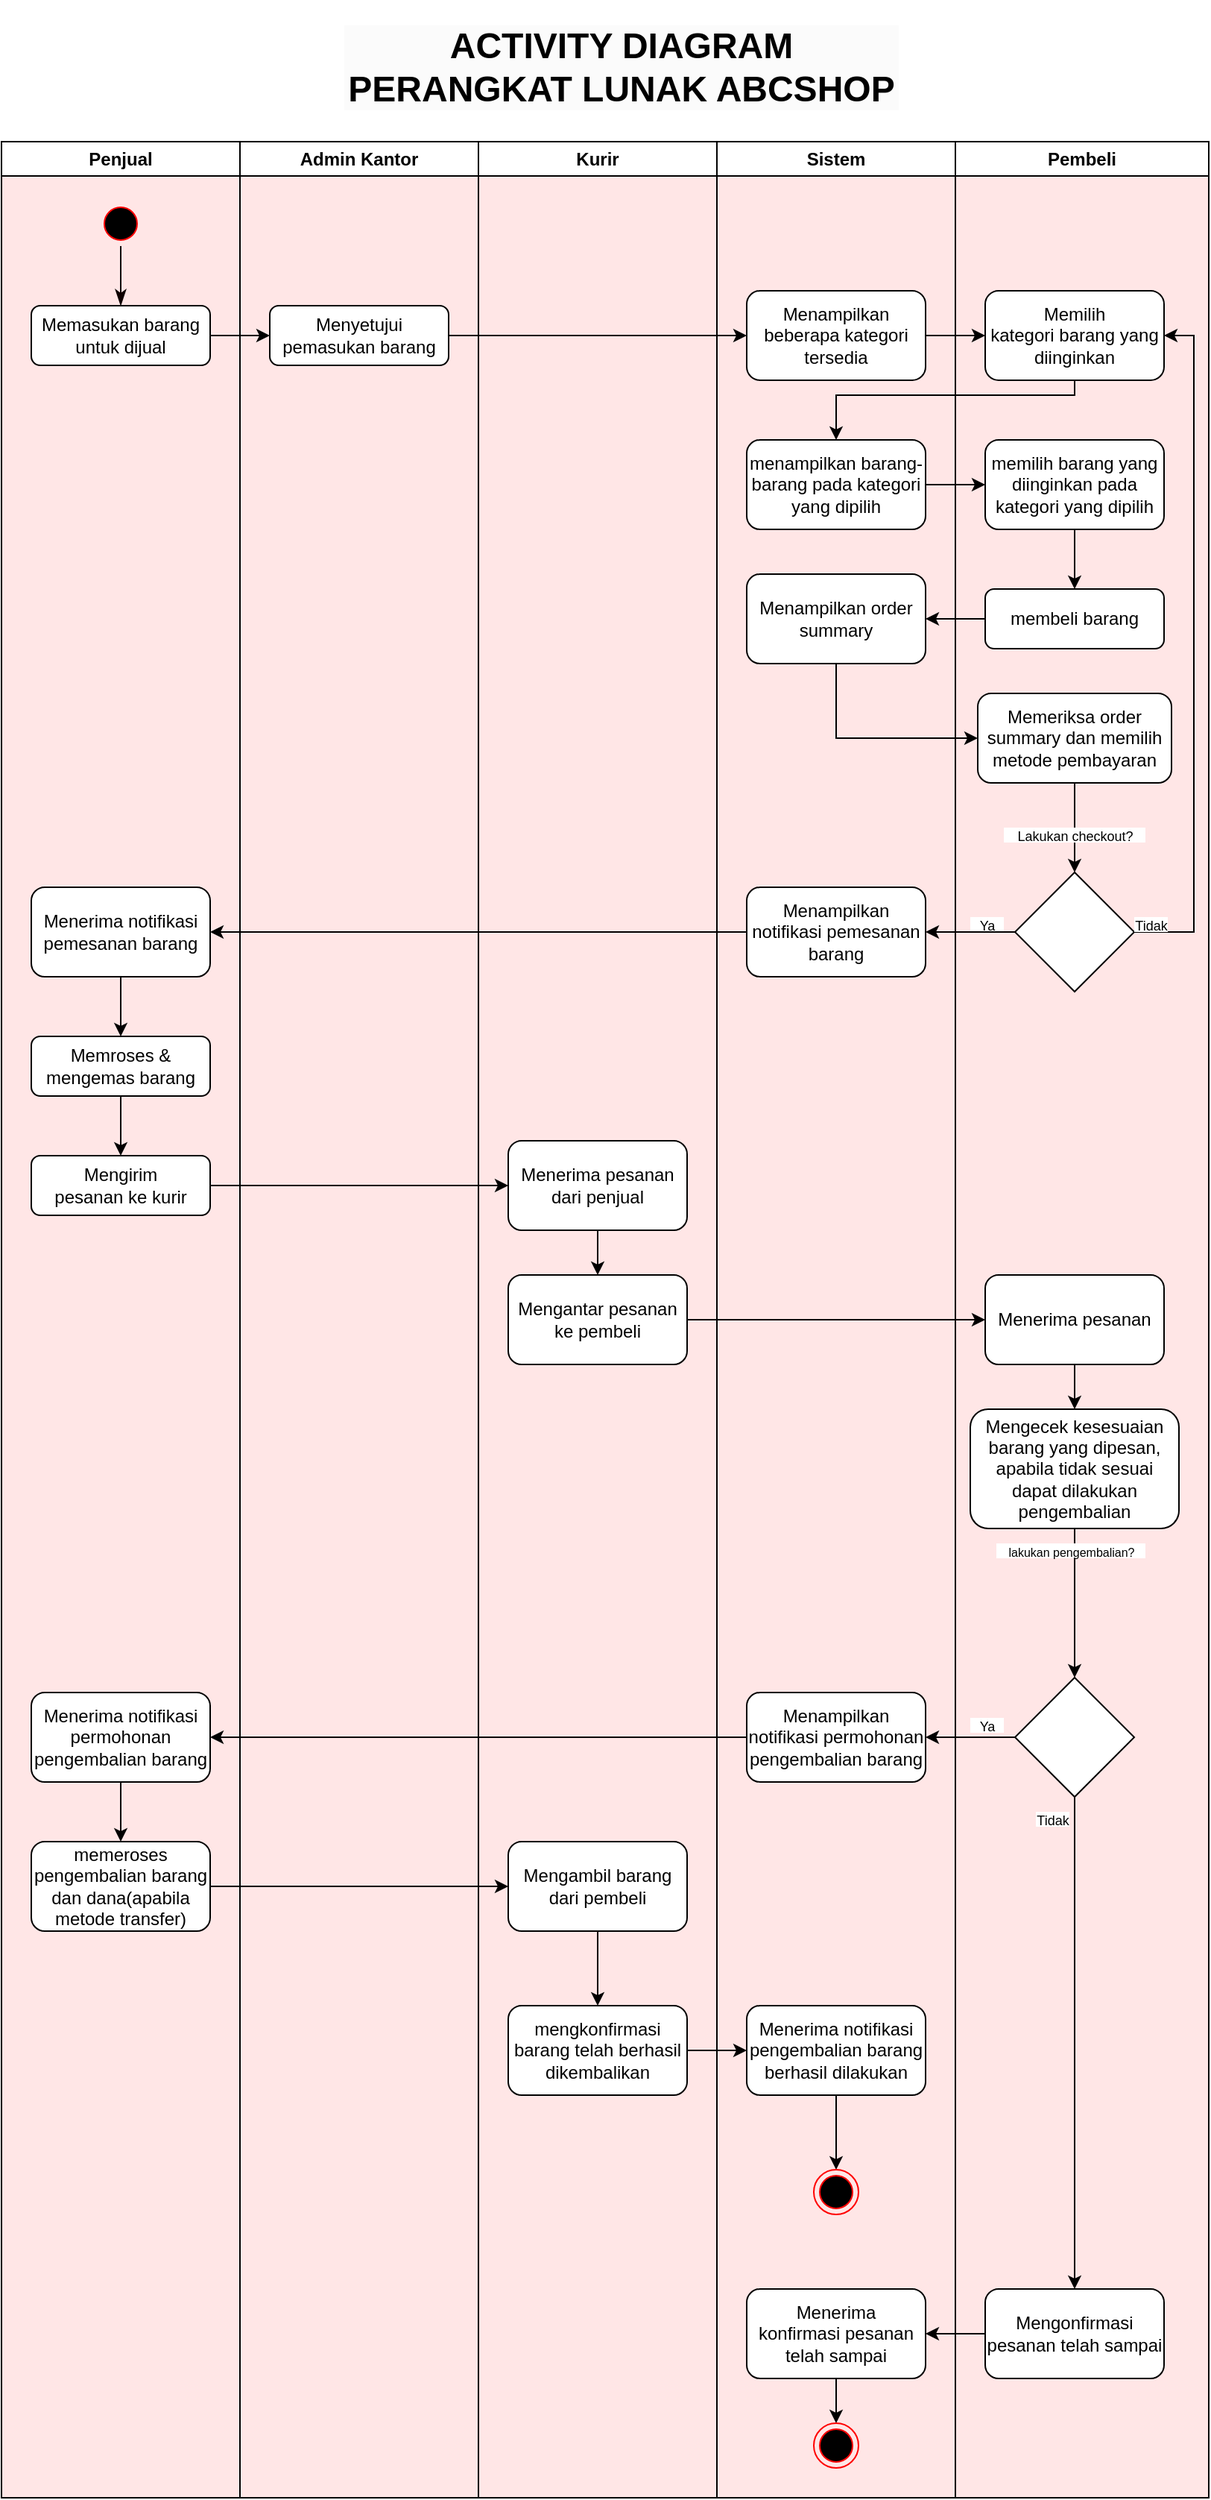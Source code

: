 <mxfile version="21.1.0" type="github">
  <diagram name="Page-1" id="DUJIO8SUm9X-BvUY9iKR">
    <mxGraphModel dx="1059" dy="1640" grid="1" gridSize="10" guides="1" tooltips="1" connect="1" arrows="1" fold="1" page="1" pageScale="1" pageWidth="850" pageHeight="1100" math="0" shadow="0">
      <root>
        <mxCell id="0" />
        <mxCell id="1" parent="0" />
        <mxCell id="K_L8SOgBMeMEV-2wpKoU-1" value="&lt;h1 style=&quot;border-color: var(--border-color); color: rgb(0, 0, 0); font-variant-ligatures: normal; font-variant-caps: normal; letter-spacing: normal; orphans: 2; text-align: center; text-indent: 0px; text-transform: none; widows: 2; word-spacing: 0px; -webkit-text-stroke-width: 0px; background-color: rgb(251, 251, 251);&quot;&gt;&lt;span style=&quot;border-color: var(--border-color);&quot;&gt;ACTIVITY DIAGRAM PERANGKAT LUNAK ABCSHOP&lt;/span&gt;&lt;/h1&gt;" style="text;whiteSpace=wrap;html=1;fontStyle=1;fontFamily=Helvetica;spacing=0;verticalAlign=middle;" vertex="1" parent="1">
          <mxGeometry x="260" width="370" height="80" as="geometry" />
        </mxCell>
        <mxCell id="K_L8SOgBMeMEV-2wpKoU-2" value="Penjual" style="swimlane;whiteSpace=wrap;html=1;startSize=23;swimlaneFillColor=#FFE6E6;" vertex="1" parent="1">
          <mxGeometry x="30" y="90" width="160" height="1580" as="geometry" />
        </mxCell>
        <mxCell id="K_L8SOgBMeMEV-2wpKoU-9" value="" style="ellipse;html=1;shape=startState;fillColor=#000000;strokeColor=#ff0000;" vertex="1" parent="K_L8SOgBMeMEV-2wpKoU-2">
          <mxGeometry x="65" y="40" width="30" height="30" as="geometry" />
        </mxCell>
        <mxCell id="K_L8SOgBMeMEV-2wpKoU-11" value="Memasukan barang&lt;br style=&quot;border-color: var(--border-color);&quot;&gt;untuk dijual" style="rounded=1;whiteSpace=wrap;html=1;" vertex="1" parent="K_L8SOgBMeMEV-2wpKoU-2">
          <mxGeometry x="20" y="110" width="120" height="40" as="geometry" />
        </mxCell>
        <mxCell id="K_L8SOgBMeMEV-2wpKoU-10" value="" style="edgeStyle=orthogonalEdgeStyle;html=1;verticalAlign=bottom;endArrow=classicThin;endSize=8;strokeColor=#0F0000;rounded=0;endFill=1;" edge="1" source="K_L8SOgBMeMEV-2wpKoU-9" parent="K_L8SOgBMeMEV-2wpKoU-2" target="K_L8SOgBMeMEV-2wpKoU-11">
          <mxGeometry relative="1" as="geometry">
            <mxPoint x="80" y="110" as="targetPoint" />
          </mxGeometry>
        </mxCell>
        <mxCell id="K_L8SOgBMeMEV-2wpKoU-44" value="" style="edgeStyle=orthogonalEdgeStyle;rounded=0;orthogonalLoop=1;jettySize=auto;html=1;" edge="1" parent="K_L8SOgBMeMEV-2wpKoU-2" source="K_L8SOgBMeMEV-2wpKoU-40" target="K_L8SOgBMeMEV-2wpKoU-42">
          <mxGeometry relative="1" as="geometry" />
        </mxCell>
        <mxCell id="K_L8SOgBMeMEV-2wpKoU-40" value="Menerima notifikasi pemesanan barang" style="rounded=1;whiteSpace=wrap;html=1;" vertex="1" parent="K_L8SOgBMeMEV-2wpKoU-2">
          <mxGeometry x="20" y="500" width="120" height="60" as="geometry" />
        </mxCell>
        <mxCell id="K_L8SOgBMeMEV-2wpKoU-45" value="" style="edgeStyle=orthogonalEdgeStyle;rounded=0;orthogonalLoop=1;jettySize=auto;html=1;" edge="1" parent="K_L8SOgBMeMEV-2wpKoU-2" source="K_L8SOgBMeMEV-2wpKoU-42" target="K_L8SOgBMeMEV-2wpKoU-43">
          <mxGeometry relative="1" as="geometry" />
        </mxCell>
        <mxCell id="K_L8SOgBMeMEV-2wpKoU-42" value="Memroses &amp;amp; mengemas barang" style="rounded=1;whiteSpace=wrap;html=1;" vertex="1" parent="K_L8SOgBMeMEV-2wpKoU-2">
          <mxGeometry x="20" y="600" width="120" height="40" as="geometry" />
        </mxCell>
        <mxCell id="K_L8SOgBMeMEV-2wpKoU-43" value="Mengirim &lt;br&gt;pesanan ke kurir" style="rounded=1;whiteSpace=wrap;html=1;" vertex="1" parent="K_L8SOgBMeMEV-2wpKoU-2">
          <mxGeometry x="20" y="680" width="120" height="40" as="geometry" />
        </mxCell>
        <mxCell id="K_L8SOgBMeMEV-2wpKoU-81" value="" style="edgeStyle=orthogonalEdgeStyle;rounded=0;orthogonalLoop=1;jettySize=auto;html=1;" edge="1" parent="K_L8SOgBMeMEV-2wpKoU-2" source="K_L8SOgBMeMEV-2wpKoU-72" target="K_L8SOgBMeMEV-2wpKoU-80">
          <mxGeometry relative="1" as="geometry" />
        </mxCell>
        <mxCell id="K_L8SOgBMeMEV-2wpKoU-72" value="Menerima notifikasi permohonan pengembalian barang" style="rounded=1;whiteSpace=wrap;html=1;" vertex="1" parent="K_L8SOgBMeMEV-2wpKoU-2">
          <mxGeometry x="20" y="1040" width="120" height="60" as="geometry" />
        </mxCell>
        <mxCell id="K_L8SOgBMeMEV-2wpKoU-80" value="memeroses pengembalian barang dan dana(apabila metode transfer)" style="rounded=1;whiteSpace=wrap;html=1;" vertex="1" parent="K_L8SOgBMeMEV-2wpKoU-2">
          <mxGeometry x="20" y="1140" width="120" height="60" as="geometry" />
        </mxCell>
        <mxCell id="K_L8SOgBMeMEV-2wpKoU-5" value="Admin Kantor" style="swimlane;whiteSpace=wrap;html=1;swimlaneFillColor=#ffe6e6;" vertex="1" parent="1">
          <mxGeometry x="190" y="90" width="160" height="1580" as="geometry" />
        </mxCell>
        <mxCell id="K_L8SOgBMeMEV-2wpKoU-12" value="Menyetujui pemasukan barang" style="rounded=1;whiteSpace=wrap;html=1;" vertex="1" parent="K_L8SOgBMeMEV-2wpKoU-5">
          <mxGeometry x="20" y="110" width="120" height="40" as="geometry" />
        </mxCell>
        <mxCell id="K_L8SOgBMeMEV-2wpKoU-6" value="Kurir" style="swimlane;whiteSpace=wrap;html=1;swimlaneFillColor=#ffe6e6;" vertex="1" parent="1">
          <mxGeometry x="350" y="90" width="160" height="1580" as="geometry" />
        </mxCell>
        <mxCell id="K_L8SOgBMeMEV-2wpKoU-49" value="" style="edgeStyle=orthogonalEdgeStyle;rounded=0;orthogonalLoop=1;jettySize=auto;html=1;" edge="1" parent="K_L8SOgBMeMEV-2wpKoU-6" source="K_L8SOgBMeMEV-2wpKoU-46" target="K_L8SOgBMeMEV-2wpKoU-48">
          <mxGeometry relative="1" as="geometry" />
        </mxCell>
        <mxCell id="K_L8SOgBMeMEV-2wpKoU-46" value="Menerima pesanan dari penjual" style="rounded=1;whiteSpace=wrap;html=1;" vertex="1" parent="K_L8SOgBMeMEV-2wpKoU-6">
          <mxGeometry x="20" y="670" width="120" height="60" as="geometry" />
        </mxCell>
        <mxCell id="K_L8SOgBMeMEV-2wpKoU-48" value="Mengantar pesanan ke pembeli" style="rounded=1;whiteSpace=wrap;html=1;" vertex="1" parent="K_L8SOgBMeMEV-2wpKoU-6">
          <mxGeometry x="20" y="760" width="120" height="60" as="geometry" />
        </mxCell>
        <mxCell id="K_L8SOgBMeMEV-2wpKoU-87" value="" style="edgeStyle=orthogonalEdgeStyle;rounded=0;orthogonalLoop=1;jettySize=auto;html=1;" edge="1" parent="K_L8SOgBMeMEV-2wpKoU-6" source="K_L8SOgBMeMEV-2wpKoU-82" target="K_L8SOgBMeMEV-2wpKoU-86">
          <mxGeometry relative="1" as="geometry" />
        </mxCell>
        <mxCell id="K_L8SOgBMeMEV-2wpKoU-82" value="Mengambil barang dari pembeli" style="rounded=1;whiteSpace=wrap;html=1;" vertex="1" parent="K_L8SOgBMeMEV-2wpKoU-6">
          <mxGeometry x="20" y="1140" width="120" height="60" as="geometry" />
        </mxCell>
        <mxCell id="K_L8SOgBMeMEV-2wpKoU-86" value="mengkonfirmasi barang telah berhasil dikembalikan" style="rounded=1;whiteSpace=wrap;html=1;" vertex="1" parent="K_L8SOgBMeMEV-2wpKoU-6">
          <mxGeometry x="20" y="1250" width="120" height="60" as="geometry" />
        </mxCell>
        <mxCell id="K_L8SOgBMeMEV-2wpKoU-7" value="Sistem" style="swimlane;whiteSpace=wrap;html=1;swimlaneFillColor=#ffe6e6;" vertex="1" parent="1">
          <mxGeometry x="510" y="90" width="160" height="1580" as="geometry" />
        </mxCell>
        <mxCell id="K_L8SOgBMeMEV-2wpKoU-14" value="Menampilkan beberapa kategori tersedia" style="rounded=1;whiteSpace=wrap;html=1;" vertex="1" parent="K_L8SOgBMeMEV-2wpKoU-7">
          <mxGeometry x="20" y="100" width="120" height="60" as="geometry" />
        </mxCell>
        <mxCell id="K_L8SOgBMeMEV-2wpKoU-20" value="menampilkan barang-barang pada kategori yang dipilih" style="rounded=1;whiteSpace=wrap;html=1;" vertex="1" parent="K_L8SOgBMeMEV-2wpKoU-7">
          <mxGeometry x="20" y="200" width="120" height="60" as="geometry" />
        </mxCell>
        <mxCell id="K_L8SOgBMeMEV-2wpKoU-25" value="Menampilkan order summary" style="rounded=1;whiteSpace=wrap;html=1;" vertex="1" parent="K_L8SOgBMeMEV-2wpKoU-7">
          <mxGeometry x="20" y="290" width="120" height="60" as="geometry" />
        </mxCell>
        <mxCell id="K_L8SOgBMeMEV-2wpKoU-33" value="Menampilkan notifikasi pemesanan barang" style="rounded=1;whiteSpace=wrap;html=1;" vertex="1" parent="K_L8SOgBMeMEV-2wpKoU-7">
          <mxGeometry x="20" y="500" width="120" height="60" as="geometry" />
        </mxCell>
        <mxCell id="K_L8SOgBMeMEV-2wpKoU-95" value="" style="edgeStyle=orthogonalEdgeStyle;rounded=0;orthogonalLoop=1;jettySize=auto;html=1;" edge="1" parent="K_L8SOgBMeMEV-2wpKoU-7" source="K_L8SOgBMeMEV-2wpKoU-63" target="K_L8SOgBMeMEV-2wpKoU-93">
          <mxGeometry relative="1" as="geometry" />
        </mxCell>
        <mxCell id="K_L8SOgBMeMEV-2wpKoU-63" value="Menerima &lt;br&gt;konfirmasi pesanan telah sampai" style="rounded=1;whiteSpace=wrap;html=1;" vertex="1" parent="K_L8SOgBMeMEV-2wpKoU-7">
          <mxGeometry x="20" y="1440" width="120" height="60" as="geometry" />
        </mxCell>
        <mxCell id="K_L8SOgBMeMEV-2wpKoU-73" value="Menampilkan notifikasi permohonan pengembalian barang" style="rounded=1;whiteSpace=wrap;html=1;" vertex="1" parent="K_L8SOgBMeMEV-2wpKoU-7">
          <mxGeometry x="20" y="1040" width="120" height="60" as="geometry" />
        </mxCell>
        <mxCell id="K_L8SOgBMeMEV-2wpKoU-94" value="" style="edgeStyle=orthogonalEdgeStyle;rounded=0;orthogonalLoop=1;jettySize=auto;html=1;" edge="1" parent="K_L8SOgBMeMEV-2wpKoU-7" source="K_L8SOgBMeMEV-2wpKoU-84" target="K_L8SOgBMeMEV-2wpKoU-92">
          <mxGeometry relative="1" as="geometry" />
        </mxCell>
        <mxCell id="K_L8SOgBMeMEV-2wpKoU-84" value="Menerima notifikasi pengembalian barang berhasil dilakukan" style="whiteSpace=wrap;html=1;rounded=1;" vertex="1" parent="K_L8SOgBMeMEV-2wpKoU-7">
          <mxGeometry x="20" y="1250" width="120" height="60" as="geometry" />
        </mxCell>
        <mxCell id="K_L8SOgBMeMEV-2wpKoU-92" value="" style="ellipse;html=1;shape=endState;fillColor=#000000;strokeColor=#ff0000;" vertex="1" parent="K_L8SOgBMeMEV-2wpKoU-7">
          <mxGeometry x="65" y="1360" width="30" height="30" as="geometry" />
        </mxCell>
        <mxCell id="K_L8SOgBMeMEV-2wpKoU-93" value="" style="ellipse;html=1;shape=endState;fillColor=#000000;strokeColor=#ff0000;" vertex="1" parent="K_L8SOgBMeMEV-2wpKoU-7">
          <mxGeometry x="65" y="1530" width="30" height="30" as="geometry" />
        </mxCell>
        <mxCell id="K_L8SOgBMeMEV-2wpKoU-8" value="Pembeli" style="swimlane;whiteSpace=wrap;html=1;swimlaneFillColor=#ffe6e6;" vertex="1" parent="1">
          <mxGeometry x="670" y="90" width="170" height="1580" as="geometry" />
        </mxCell>
        <mxCell id="K_L8SOgBMeMEV-2wpKoU-18" value="Memilih&lt;br style=&quot;border-color: var(--border-color);&quot;&gt;kategori barang yang diinginkan" style="rounded=1;whiteSpace=wrap;html=1;" vertex="1" parent="K_L8SOgBMeMEV-2wpKoU-8">
          <mxGeometry x="20" y="100" width="120" height="60" as="geometry" />
        </mxCell>
        <mxCell id="K_L8SOgBMeMEV-2wpKoU-26" value="" style="edgeStyle=orthogonalEdgeStyle;rounded=0;orthogonalLoop=1;jettySize=auto;html=1;" edge="1" parent="K_L8SOgBMeMEV-2wpKoU-8" source="K_L8SOgBMeMEV-2wpKoU-22" target="K_L8SOgBMeMEV-2wpKoU-24">
          <mxGeometry relative="1" as="geometry" />
        </mxCell>
        <mxCell id="K_L8SOgBMeMEV-2wpKoU-22" value="memilih barang yang diinginkan pada kategori yang dipilih" style="rounded=1;whiteSpace=wrap;html=1;" vertex="1" parent="K_L8SOgBMeMEV-2wpKoU-8">
          <mxGeometry x="20" y="200" width="120" height="60" as="geometry" />
        </mxCell>
        <mxCell id="K_L8SOgBMeMEV-2wpKoU-24" value="membeli barang" style="rounded=1;whiteSpace=wrap;html=1;" vertex="1" parent="K_L8SOgBMeMEV-2wpKoU-8">
          <mxGeometry x="20" y="300" width="120" height="40" as="geometry" />
        </mxCell>
        <mxCell id="K_L8SOgBMeMEV-2wpKoU-31" style="edgeStyle=orthogonalEdgeStyle;rounded=0;orthogonalLoop=1;jettySize=auto;html=1;entryX=0.5;entryY=0;entryDx=0;entryDy=0;" edge="1" parent="K_L8SOgBMeMEV-2wpKoU-8" source="K_L8SOgBMeMEV-2wpKoU-28" target="K_L8SOgBMeMEV-2wpKoU-30">
          <mxGeometry relative="1" as="geometry" />
        </mxCell>
        <mxCell id="K_L8SOgBMeMEV-2wpKoU-28" value="Memeriksa order summary dan memilih metode pembayaran" style="rounded=1;whiteSpace=wrap;html=1;" vertex="1" parent="K_L8SOgBMeMEV-2wpKoU-8">
          <mxGeometry x="15" y="370" width="130" height="60" as="geometry" />
        </mxCell>
        <mxCell id="K_L8SOgBMeMEV-2wpKoU-54" style="edgeStyle=orthogonalEdgeStyle;rounded=0;orthogonalLoop=1;jettySize=auto;html=1;entryX=1;entryY=0.5;entryDx=0;entryDy=0;" edge="1" parent="K_L8SOgBMeMEV-2wpKoU-8" source="K_L8SOgBMeMEV-2wpKoU-30" target="K_L8SOgBMeMEV-2wpKoU-18">
          <mxGeometry relative="1" as="geometry">
            <Array as="points">
              <mxPoint x="160" y="530" />
              <mxPoint x="160" y="130" />
            </Array>
          </mxGeometry>
        </mxCell>
        <mxCell id="K_L8SOgBMeMEV-2wpKoU-30" value="" style="rhombus;whiteSpace=wrap;html=1;" vertex="1" parent="K_L8SOgBMeMEV-2wpKoU-8">
          <mxGeometry x="40" y="490" width="80" height="80" as="geometry" />
        </mxCell>
        <mxCell id="K_L8SOgBMeMEV-2wpKoU-32" value="&lt;font style=&quot;font-size: 9px;&quot;&gt;Lakukan checkout?&lt;/font&gt;" style="text;html=1;strokeColor=none;fillColor=default;align=center;verticalAlign=middle;whiteSpace=wrap;rounded=0;" vertex="1" parent="K_L8SOgBMeMEV-2wpKoU-8">
          <mxGeometry x="32.5" y="460" width="95" height="10" as="geometry" />
        </mxCell>
        <mxCell id="K_L8SOgBMeMEV-2wpKoU-35" value="&lt;font style=&quot;font-size: 9px;&quot;&gt;Ya&lt;/font&gt;" style="text;html=1;strokeColor=none;fillColor=default;align=center;verticalAlign=middle;whiteSpace=wrap;rounded=0;" vertex="1" parent="K_L8SOgBMeMEV-2wpKoU-8">
          <mxGeometry x="10" y="520" width="22.5" height="10" as="geometry" />
        </mxCell>
        <mxCell id="K_L8SOgBMeMEV-2wpKoU-53" value="" style="edgeStyle=orthogonalEdgeStyle;rounded=0;orthogonalLoop=1;jettySize=auto;html=1;" edge="1" parent="K_L8SOgBMeMEV-2wpKoU-8" source="K_L8SOgBMeMEV-2wpKoU-50" target="K_L8SOgBMeMEV-2wpKoU-52">
          <mxGeometry relative="1" as="geometry" />
        </mxCell>
        <mxCell id="K_L8SOgBMeMEV-2wpKoU-50" value="Menerima pesanan" style="rounded=1;whiteSpace=wrap;html=1;" vertex="1" parent="K_L8SOgBMeMEV-2wpKoU-8">
          <mxGeometry x="20" y="760" width="120" height="60" as="geometry" />
        </mxCell>
        <mxCell id="K_L8SOgBMeMEV-2wpKoU-60" value="" style="edgeStyle=orthogonalEdgeStyle;rounded=0;orthogonalLoop=1;jettySize=auto;html=1;" edge="1" parent="K_L8SOgBMeMEV-2wpKoU-8" source="K_L8SOgBMeMEV-2wpKoU-52" target="K_L8SOgBMeMEV-2wpKoU-56">
          <mxGeometry relative="1" as="geometry" />
        </mxCell>
        <mxCell id="K_L8SOgBMeMEV-2wpKoU-52" value="Mengecek kesesuaian barang yang dipesan, apabila tidak sesuai dapat dilakukan pengembalian" style="rounded=1;whiteSpace=wrap;html=1;" vertex="1" parent="K_L8SOgBMeMEV-2wpKoU-8">
          <mxGeometry x="10" y="850" width="140" height="80" as="geometry" />
        </mxCell>
        <mxCell id="K_L8SOgBMeMEV-2wpKoU-55" value="&lt;font style=&quot;font-size: 9px;&quot;&gt;Tidak&lt;/font&gt;" style="text;html=1;strokeColor=none;fillColor=default;align=center;verticalAlign=middle;whiteSpace=wrap;rounded=0;" vertex="1" parent="K_L8SOgBMeMEV-2wpKoU-8">
          <mxGeometry x="120" y="520" width="22.5" height="10" as="geometry" />
        </mxCell>
        <mxCell id="K_L8SOgBMeMEV-2wpKoU-62" value="" style="edgeStyle=orthogonalEdgeStyle;rounded=0;orthogonalLoop=1;jettySize=auto;html=1;" edge="1" parent="K_L8SOgBMeMEV-2wpKoU-8" source="K_L8SOgBMeMEV-2wpKoU-56" target="K_L8SOgBMeMEV-2wpKoU-61">
          <mxGeometry relative="1" as="geometry" />
        </mxCell>
        <mxCell id="K_L8SOgBMeMEV-2wpKoU-56" value="" style="rhombus;whiteSpace=wrap;html=1;" vertex="1" parent="K_L8SOgBMeMEV-2wpKoU-8">
          <mxGeometry x="40" y="1030" width="80" height="80" as="geometry" />
        </mxCell>
        <mxCell id="K_L8SOgBMeMEV-2wpKoU-58" value="&lt;font style=&quot;font-size: 8px;&quot;&gt;lakukan pengembalian?&lt;/font&gt;" style="text;html=1;strokeColor=none;fillColor=default;align=center;verticalAlign=middle;whiteSpace=wrap;rounded=0;" vertex="1" parent="K_L8SOgBMeMEV-2wpKoU-8">
          <mxGeometry x="27.5" y="940" width="100" height="10" as="geometry" />
        </mxCell>
        <mxCell id="K_L8SOgBMeMEV-2wpKoU-61" value="Mengonfirmasi pesanan telah sampai" style="rounded=1;whiteSpace=wrap;html=1;" vertex="1" parent="K_L8SOgBMeMEV-2wpKoU-8">
          <mxGeometry x="20" y="1440" width="120" height="60" as="geometry" />
        </mxCell>
        <mxCell id="K_L8SOgBMeMEV-2wpKoU-75" value="&lt;font style=&quot;font-size: 9px;&quot;&gt;Ya&lt;/font&gt;" style="text;html=1;strokeColor=none;fillColor=default;align=center;verticalAlign=middle;whiteSpace=wrap;rounded=0;" vertex="1" parent="K_L8SOgBMeMEV-2wpKoU-8">
          <mxGeometry x="10" y="1057" width="22.5" height="10" as="geometry" />
        </mxCell>
        <mxCell id="K_L8SOgBMeMEV-2wpKoU-76" value="&lt;font style=&quot;font-size: 9px;&quot;&gt;Tidak&lt;/font&gt;" style="text;html=1;strokeColor=none;fillColor=default;align=center;verticalAlign=middle;whiteSpace=wrap;rounded=0;" vertex="1" parent="K_L8SOgBMeMEV-2wpKoU-8">
          <mxGeometry x="54" y="1120" width="22.5" height="10" as="geometry" />
        </mxCell>
        <mxCell id="K_L8SOgBMeMEV-2wpKoU-13" value="" style="edgeStyle=orthogonalEdgeStyle;rounded=0;orthogonalLoop=1;jettySize=auto;html=1;" edge="1" parent="1" source="K_L8SOgBMeMEV-2wpKoU-11" target="K_L8SOgBMeMEV-2wpKoU-12">
          <mxGeometry relative="1" as="geometry" />
        </mxCell>
        <mxCell id="K_L8SOgBMeMEV-2wpKoU-17" style="edgeStyle=orthogonalEdgeStyle;rounded=0;orthogonalLoop=1;jettySize=auto;html=1;" edge="1" parent="1" source="K_L8SOgBMeMEV-2wpKoU-12" target="K_L8SOgBMeMEV-2wpKoU-14">
          <mxGeometry relative="1" as="geometry" />
        </mxCell>
        <mxCell id="K_L8SOgBMeMEV-2wpKoU-19" style="edgeStyle=orthogonalEdgeStyle;rounded=0;orthogonalLoop=1;jettySize=auto;html=1;" edge="1" parent="1" source="K_L8SOgBMeMEV-2wpKoU-14" target="K_L8SOgBMeMEV-2wpKoU-18">
          <mxGeometry relative="1" as="geometry" />
        </mxCell>
        <mxCell id="K_L8SOgBMeMEV-2wpKoU-23" style="edgeStyle=orthogonalEdgeStyle;rounded=0;orthogonalLoop=1;jettySize=auto;html=1;entryX=0;entryY=0.5;entryDx=0;entryDy=0;" edge="1" parent="1" source="K_L8SOgBMeMEV-2wpKoU-20" target="K_L8SOgBMeMEV-2wpKoU-22">
          <mxGeometry relative="1" as="geometry" />
        </mxCell>
        <mxCell id="K_L8SOgBMeMEV-2wpKoU-27" value="" style="edgeStyle=orthogonalEdgeStyle;rounded=0;orthogonalLoop=1;jettySize=auto;html=1;" edge="1" parent="1" source="K_L8SOgBMeMEV-2wpKoU-24" target="K_L8SOgBMeMEV-2wpKoU-25">
          <mxGeometry relative="1" as="geometry" />
        </mxCell>
        <mxCell id="K_L8SOgBMeMEV-2wpKoU-38" value="" style="edgeStyle=orthogonalEdgeStyle;rounded=0;orthogonalLoop=1;jettySize=auto;html=1;" edge="1" parent="1" source="K_L8SOgBMeMEV-2wpKoU-30" target="K_L8SOgBMeMEV-2wpKoU-33">
          <mxGeometry relative="1" as="geometry" />
        </mxCell>
        <mxCell id="K_L8SOgBMeMEV-2wpKoU-41" style="edgeStyle=orthogonalEdgeStyle;rounded=0;orthogonalLoop=1;jettySize=auto;html=1;entryX=1;entryY=0.5;entryDx=0;entryDy=0;" edge="1" parent="1" source="K_L8SOgBMeMEV-2wpKoU-33" target="K_L8SOgBMeMEV-2wpKoU-40">
          <mxGeometry relative="1" as="geometry" />
        </mxCell>
        <mxCell id="K_L8SOgBMeMEV-2wpKoU-47" style="edgeStyle=orthogonalEdgeStyle;rounded=0;orthogonalLoop=1;jettySize=auto;html=1;entryX=0;entryY=0.5;entryDx=0;entryDy=0;" edge="1" parent="1" source="K_L8SOgBMeMEV-2wpKoU-43" target="K_L8SOgBMeMEV-2wpKoU-46">
          <mxGeometry relative="1" as="geometry" />
        </mxCell>
        <mxCell id="K_L8SOgBMeMEV-2wpKoU-51" style="edgeStyle=orthogonalEdgeStyle;rounded=0;orthogonalLoop=1;jettySize=auto;html=1;entryX=0;entryY=0.5;entryDx=0;entryDy=0;" edge="1" parent="1" source="K_L8SOgBMeMEV-2wpKoU-48" target="K_L8SOgBMeMEV-2wpKoU-50">
          <mxGeometry relative="1" as="geometry" />
        </mxCell>
        <mxCell id="K_L8SOgBMeMEV-2wpKoU-67" value="" style="edgeStyle=orthogonalEdgeStyle;rounded=0;orthogonalLoop=1;jettySize=auto;html=1;entryX=0.5;entryY=0;entryDx=0;entryDy=0;" edge="1" parent="1" source="K_L8SOgBMeMEV-2wpKoU-18" target="K_L8SOgBMeMEV-2wpKoU-20">
          <mxGeometry relative="1" as="geometry">
            <Array as="points">
              <mxPoint x="750" y="260" />
              <mxPoint x="590" y="260" />
            </Array>
          </mxGeometry>
        </mxCell>
        <mxCell id="K_L8SOgBMeMEV-2wpKoU-68" style="edgeStyle=orthogonalEdgeStyle;rounded=0;orthogonalLoop=1;jettySize=auto;html=1;entryX=0;entryY=0.5;entryDx=0;entryDy=0;exitX=0.5;exitY=1;exitDx=0;exitDy=0;" edge="1" parent="1" source="K_L8SOgBMeMEV-2wpKoU-25" target="K_L8SOgBMeMEV-2wpKoU-28">
          <mxGeometry relative="1" as="geometry">
            <mxPoint x="630.0" y="510" as="targetPoint" />
          </mxGeometry>
        </mxCell>
        <mxCell id="K_L8SOgBMeMEV-2wpKoU-70" value="" style="edgeStyle=orthogonalEdgeStyle;rounded=0;orthogonalLoop=1;jettySize=auto;html=1;" edge="1" parent="1" source="K_L8SOgBMeMEV-2wpKoU-61" target="K_L8SOgBMeMEV-2wpKoU-63">
          <mxGeometry relative="1" as="geometry" />
        </mxCell>
        <mxCell id="K_L8SOgBMeMEV-2wpKoU-74" value="" style="edgeStyle=orthogonalEdgeStyle;rounded=0;orthogonalLoop=1;jettySize=auto;html=1;" edge="1" parent="1" source="K_L8SOgBMeMEV-2wpKoU-56" target="K_L8SOgBMeMEV-2wpKoU-73">
          <mxGeometry relative="1" as="geometry" />
        </mxCell>
        <mxCell id="K_L8SOgBMeMEV-2wpKoU-79" style="edgeStyle=orthogonalEdgeStyle;rounded=0;orthogonalLoop=1;jettySize=auto;html=1;entryX=1;entryY=0.5;entryDx=0;entryDy=0;" edge="1" parent="1" source="K_L8SOgBMeMEV-2wpKoU-73" target="K_L8SOgBMeMEV-2wpKoU-72">
          <mxGeometry relative="1" as="geometry" />
        </mxCell>
        <mxCell id="K_L8SOgBMeMEV-2wpKoU-83" style="edgeStyle=orthogonalEdgeStyle;rounded=0;orthogonalLoop=1;jettySize=auto;html=1;" edge="1" parent="1" source="K_L8SOgBMeMEV-2wpKoU-80" target="K_L8SOgBMeMEV-2wpKoU-82">
          <mxGeometry relative="1" as="geometry" />
        </mxCell>
        <mxCell id="K_L8SOgBMeMEV-2wpKoU-90" value="" style="edgeStyle=orthogonalEdgeStyle;rounded=0;orthogonalLoop=1;jettySize=auto;html=1;" edge="1" parent="1" source="K_L8SOgBMeMEV-2wpKoU-86" target="K_L8SOgBMeMEV-2wpKoU-84">
          <mxGeometry relative="1" as="geometry" />
        </mxCell>
      </root>
    </mxGraphModel>
  </diagram>
</mxfile>
